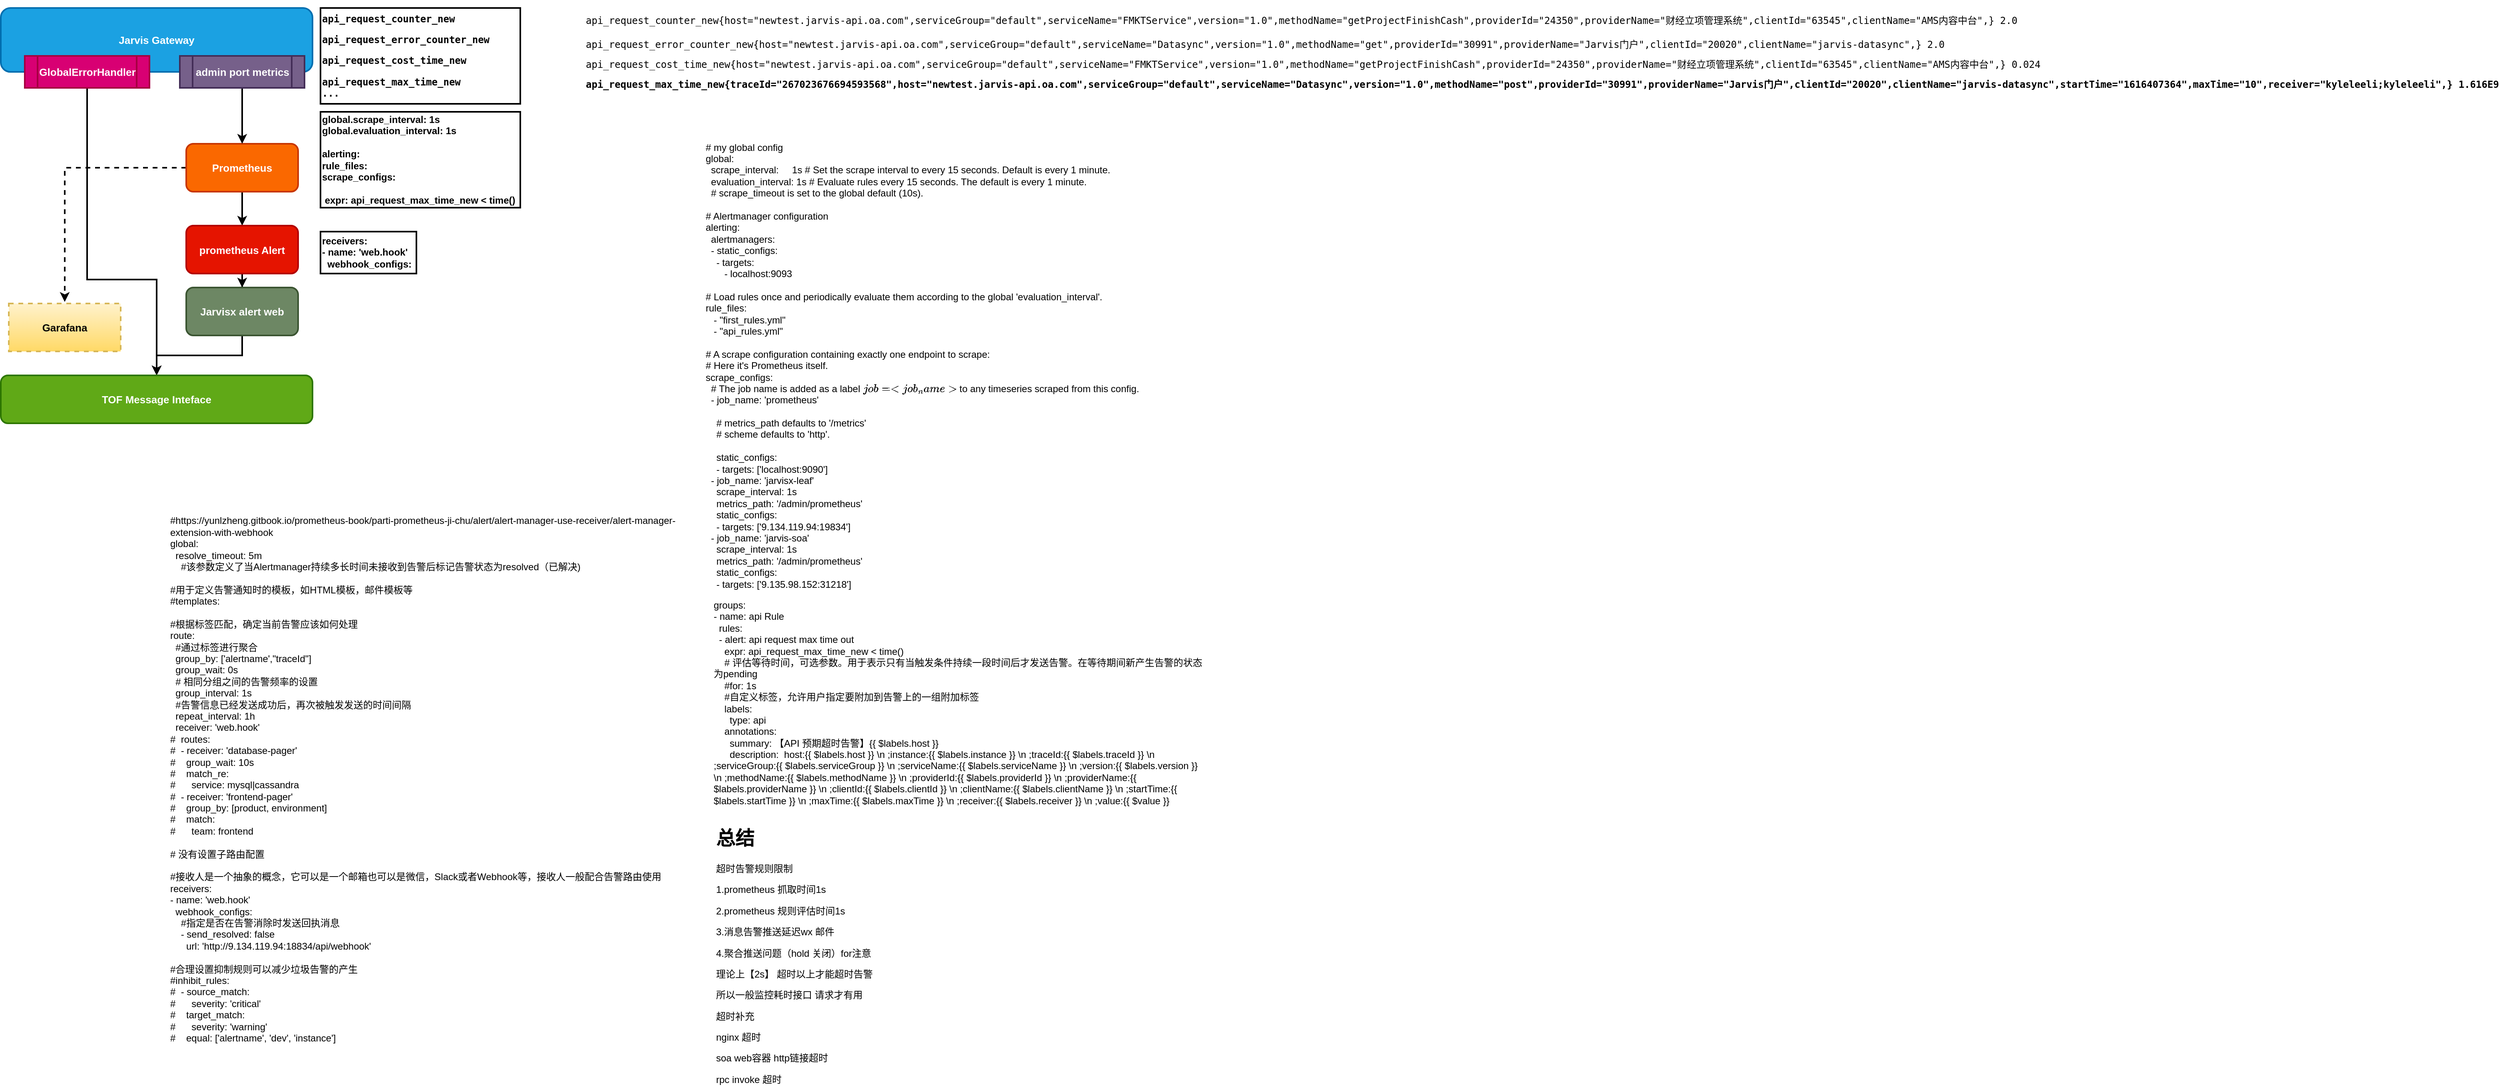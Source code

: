 <mxfile version="14.8.2" type="github">
  <diagram id="k6DoNazx9PnfbwAKResi" name="Page-1">
    <mxGraphModel dx="1773" dy="536" grid="1" gridSize="10" guides="1" tooltips="1" connect="1" arrows="1" fold="1" page="1" pageScale="1" pageWidth="827" pageHeight="1169" math="0" shadow="0">
      <root>
        <mxCell id="0" />
        <mxCell id="1" parent="0" />
        <mxCell id="E3SrIeCULbJYvBl_LrCa-14" value="" style="edgeStyle=orthogonalEdgeStyle;rounded=0;orthogonalLoop=1;jettySize=auto;html=1;strokeWidth=2;fontSize=13;fontStyle=1;fontColor=#FFFFFF;" parent="1" source="E3SrIeCULbJYvBl_LrCa-1" target="E3SrIeCULbJYvBl_LrCa-4" edge="1">
          <mxGeometry relative="1" as="geometry" />
        </mxCell>
        <mxCell id="98qViADTD_7mxUK2dtcS-3" value="" style="edgeStyle=orthogonalEdgeStyle;rounded=0;orthogonalLoop=1;jettySize=auto;html=1;jumpStyle=none;jumpSize=26;shadow=0;sketch=0;strokeWidth=2;fontSize=13;fontStyle=1;fontColor=#FFFFFF;dashed=1;" edge="1" parent="1" source="E3SrIeCULbJYvBl_LrCa-1" target="98qViADTD_7mxUK2dtcS-14">
          <mxGeometry relative="1" as="geometry">
            <mxPoint x="-30" y="210" as="targetPoint" />
          </mxGeometry>
        </mxCell>
        <mxCell id="E3SrIeCULbJYvBl_LrCa-1" value="Prometheus" style="rounded=1;whiteSpace=wrap;html=1;fillColor=#fa6800;strokeColor=#C73500;strokeWidth=2;fontSize=13;fontStyle=1;fontColor=#FFFFFF;" parent="1" vertex="1">
          <mxGeometry x="2" y="180" width="140" height="60" as="geometry" />
        </mxCell>
        <mxCell id="E3SrIeCULbJYvBl_LrCa-2" value="Jarvis Gateway" style="rounded=1;whiteSpace=wrap;html=1;fillColor=#1ba1e2;strokeColor=#006EAF;strokeWidth=2;fontSize=13;fontStyle=1;fontColor=#FFFFFF;" parent="1" vertex="1">
          <mxGeometry x="-230" y="10" width="390" height="80" as="geometry" />
        </mxCell>
        <mxCell id="E3SrIeCULbJYvBl_LrCa-13" value="" style="edgeStyle=orthogonalEdgeStyle;rounded=0;orthogonalLoop=1;jettySize=auto;html=1;strokeWidth=2;fontSize=13;fontStyle=1;fontColor=#FFFFFF;" parent="1" source="E3SrIeCULbJYvBl_LrCa-3" target="E3SrIeCULbJYvBl_LrCa-1" edge="1">
          <mxGeometry relative="1" as="geometry" />
        </mxCell>
        <mxCell id="E3SrIeCULbJYvBl_LrCa-3" value="admin port metrics" style="shape=process;whiteSpace=wrap;html=1;backgroundOutline=1;fillColor=#76608a;strokeColor=#432D57;strokeWidth=2;fontSize=13;fontStyle=1;fontColor=#ffffff;" parent="1" vertex="1">
          <mxGeometry x="-6" y="70" width="156" height="40" as="geometry" />
        </mxCell>
        <mxCell id="98qViADTD_7mxUK2dtcS-9" value="" style="edgeStyle=orthogonalEdgeStyle;rounded=0;orthogonalLoop=1;jettySize=auto;html=1;strokeWidth=2;fontSize=13;fontStyle=1;fontColor=#FFFFFF;" edge="1" parent="1" source="E3SrIeCULbJYvBl_LrCa-4" target="E3SrIeCULbJYvBl_LrCa-5">
          <mxGeometry relative="1" as="geometry" />
        </mxCell>
        <mxCell id="E3SrIeCULbJYvBl_LrCa-4" value="prometheus Alert" style="rounded=1;whiteSpace=wrap;html=1;fillColor=#e51400;strokeColor=#B20000;strokeWidth=2;fontSize=13;fontStyle=1;fontColor=#FFFFFF;" parent="1" vertex="1">
          <mxGeometry x="2" y="282.5" width="140" height="60" as="geometry" />
        </mxCell>
        <mxCell id="98qViADTD_7mxUK2dtcS-13" value="" style="edgeStyle=orthogonalEdgeStyle;rounded=0;orthogonalLoop=1;jettySize=auto;html=1;strokeWidth=2;fontSize=13;fontStyle=1;fontColor=#FFFFFF;" edge="1" parent="1" source="E3SrIeCULbJYvBl_LrCa-5" target="98qViADTD_7mxUK2dtcS-7">
          <mxGeometry relative="1" as="geometry" />
        </mxCell>
        <mxCell id="E3SrIeCULbJYvBl_LrCa-5" value="Jarvisx alert web" style="rounded=1;whiteSpace=wrap;html=1;fillColor=#6d8764;strokeColor=#3A5431;strokeWidth=2;fontSize=13;fontStyle=1;fontColor=#FFFFFF;" parent="1" vertex="1">
          <mxGeometry x="2" y="360" width="140" height="60" as="geometry" />
        </mxCell>
        <mxCell id="E3SrIeCULbJYvBl_LrCa-9" value="&lt;pre style=&quot;color: rgb(0, 0, 0); font-style: normal; font-weight: 400; letter-spacing: normal; text-indent: 0px; text-transform: none; word-spacing: 0px; overflow-wrap: break-word;&quot;&gt;api_request_counter_new{host=&quot;newtest.jarvis-api.oa.com&quot;,serviceGroup=&quot;default&quot;,serviceName=&quot;FMKTService&quot;,version=&quot;1.0&quot;,methodName=&quot;getProjectFinishCash&quot;,providerId=&quot;24350&quot;,providerName=&quot;财经立项管理系统&quot;,clientId=&quot;63545&quot;,clientName=&quot;AMS内容中台&quot;,} 2.0&lt;/pre&gt;" style="text;whiteSpace=wrap;html=1;" parent="1" vertex="1">
          <mxGeometry x="500" width="1540" height="50" as="geometry" />
        </mxCell>
        <mxCell id="E3SrIeCULbJYvBl_LrCa-10" value="&lt;pre style=&quot;color: rgb(0, 0, 0); font-style: normal; font-weight: 400; letter-spacing: normal; text-indent: 0px; text-transform: none; word-spacing: 0px; overflow-wrap: break-word;&quot;&gt;api_request_error_counter_new{host=&quot;newtest.jarvis-api.oa.com&quot;,serviceGroup=&quot;default&quot;,serviceName=&quot;Datasync&quot;,version=&quot;1.0&quot;,methodName=&quot;get&quot;,providerId=&quot;30991&quot;,providerName=&quot;Jarvis门户&quot;,clientId=&quot;20020&quot;,clientName=&quot;jarvis-datasync&quot;,} 2.0&lt;/pre&gt;" style="text;whiteSpace=wrap;html=1;" parent="1" vertex="1">
          <mxGeometry x="500" y="30" width="1530" height="50" as="geometry" />
        </mxCell>
        <mxCell id="E3SrIeCULbJYvBl_LrCa-11" value="&lt;pre style=&quot;color: rgb(0 , 0 , 0) ; font-style: normal ; font-weight: 400 ; letter-spacing: normal ; text-indent: 0px ; text-transform: none ; word-spacing: 0px ; overflow-wrap: break-word&quot;&gt;api_request_cost_time_new{host=&quot;newtest.jarvis-api.oa.com&quot;,serviceGroup=&quot;default&quot;,serviceName=&quot;FMKTService&quot;,version=&quot;1.0&quot;,methodName=&quot;getProjectFinishCash&quot;,providerId=&quot;24350&quot;,providerName=&quot;财经立项管理系统&quot;,clientId=&quot;63545&quot;,clientName=&quot;AMS内容中台&quot;,} 0.024&lt;/pre&gt;" style="text;whiteSpace=wrap;html=1;" parent="1" vertex="1">
          <mxGeometry x="500" y="55" width="1750" height="70" as="geometry" />
        </mxCell>
        <mxCell id="E3SrIeCULbJYvBl_LrCa-12" value="&lt;pre style=&quot;color: rgb(0 , 0 , 0) ; font-style: normal ; letter-spacing: normal ; text-indent: 0px ; text-transform: none ; word-spacing: 0px ; overflow-wrap: break-word&quot;&gt;&lt;b&gt;api_request_max_time_new{traceId=&quot;267023676694593568&quot;,host=&quot;newtest.jarvis-api.oa.com&quot;,serviceGroup=&quot;default&quot;,serviceName=&quot;Datasync&quot;,version=&quot;1.0&quot;,methodName=&quot;post&quot;,providerId=&quot;30991&quot;,providerName=&quot;Jarvis门户&quot;,clientId=&quot;20020&quot;,clientName=&quot;jarvis-datasync&quot;,startTime=&quot;1616407364&quot;,maxTime=&quot;10&quot;,receiver=&quot;kyleleeli;kyleleeli&quot;,} 1.616E9&lt;/b&gt;&lt;/pre&gt;" style="text;whiteSpace=wrap;html=1;" parent="1" vertex="1">
          <mxGeometry x="500" y="80" width="2390" height="50" as="geometry" />
        </mxCell>
        <mxCell id="E3SrIeCULbJYvBl_LrCa-16" value="&lt;div&gt;#https://yunlzheng.gitbook.io/prometheus-book/parti-prometheus-ji-chu/alert/alert-manager-use-receiver/alert-manager-extension-with-webhook&lt;/div&gt;&lt;div&gt;global:&lt;/div&gt;&lt;div&gt;&amp;nbsp; resolve_timeout: 5m&lt;/div&gt;&lt;div&gt;&amp;nbsp; &amp;nbsp; #该参数定义了当Alertmanager持续多长时间未接收到告警后标记告警状态为resolved（已解决)&lt;/div&gt;&lt;div&gt;&lt;br&gt;&lt;/div&gt;&lt;div&gt;#用于定义告警通知时的模板，如HTML模板，邮件模板等&lt;/div&gt;&lt;div&gt;#templates:&lt;/div&gt;&lt;div&gt;&lt;br&gt;&lt;/div&gt;&lt;div&gt;#根据标签匹配，确定当前告警应该如何处理&lt;/div&gt;&lt;div&gt;route:&lt;/div&gt;&lt;div&gt;&amp;nbsp; #通过标签进行聚合&lt;/div&gt;&lt;div&gt;&amp;nbsp; group_by: [&#39;alertname&#39;,&quot;traceId&quot;]&lt;/div&gt;&lt;div&gt;&amp;nbsp; group_wait: 0s&lt;/div&gt;&lt;div&gt;&amp;nbsp; # 相同分组之间的告警频率的设置&lt;/div&gt;&lt;div&gt;&amp;nbsp; group_interval: 1s&lt;/div&gt;&lt;div&gt;&amp;nbsp; #告警信息已经发送成功后，再次被触发发送的时间间隔&lt;/div&gt;&lt;div&gt;&amp;nbsp; repeat_interval: 1h&lt;/div&gt;&lt;div&gt;&amp;nbsp; receiver: &#39;web.hook&#39;&lt;/div&gt;&lt;div&gt;#&amp;nbsp; routes:&lt;/div&gt;&lt;div&gt;#&amp;nbsp; - receiver: &#39;database-pager&#39;&lt;/div&gt;&lt;div&gt;#&amp;nbsp; &amp;nbsp; group_wait: 10s&lt;/div&gt;&lt;div&gt;#&amp;nbsp; &amp;nbsp; match_re:&lt;/div&gt;&lt;div&gt;#&amp;nbsp; &amp;nbsp; &amp;nbsp; service: mysql|cassandra&lt;/div&gt;&lt;div&gt;#&amp;nbsp; - receiver: &#39;frontend-pager&#39;&lt;/div&gt;&lt;div&gt;#&amp;nbsp; &amp;nbsp; group_by: [product, environment]&lt;/div&gt;&lt;div&gt;#&amp;nbsp; &amp;nbsp; match:&lt;/div&gt;&lt;div&gt;#&amp;nbsp; &amp;nbsp; &amp;nbsp; team: frontend&lt;/div&gt;&lt;div&gt;&lt;br&gt;&lt;/div&gt;&lt;div&gt;# 没有设置子路由配置&lt;/div&gt;&lt;div&gt;&lt;br&gt;&lt;/div&gt;&lt;div&gt;#接收人是一个抽象的概念，它可以是一个邮箱也可以是微信，Slack或者Webhook等，接收人一般配合告警路由使用&lt;/div&gt;&lt;div&gt;receivers:&lt;/div&gt;&lt;div&gt;- name: &#39;web.hook&#39;&lt;/div&gt;&lt;div&gt;&amp;nbsp; webhook_configs:&lt;/div&gt;&lt;div&gt;&amp;nbsp; &amp;nbsp; #指定是否在告警消除时发送回执消息&lt;/div&gt;&lt;div&gt;&amp;nbsp; &amp;nbsp; - send_resolved: false&lt;/div&gt;&lt;div&gt;&amp;nbsp; &amp;nbsp; &amp;nbsp; url: &#39;http://9.134.119.94:18834/api/webhook&#39;&lt;/div&gt;&lt;div&gt;&amp;nbsp;&amp;nbsp;&lt;/div&gt;&lt;div&gt;#合理设置抑制规则可以减少垃圾告警的产生&lt;/div&gt;&lt;div&gt;#inhibit_rules:&lt;/div&gt;&lt;div&gt;#&amp;nbsp; - source_match:&lt;/div&gt;&lt;div&gt;#&amp;nbsp; &amp;nbsp; &amp;nbsp; severity: &#39;critical&#39;&lt;/div&gt;&lt;div&gt;#&amp;nbsp; &amp;nbsp; target_match:&lt;/div&gt;&lt;div&gt;#&amp;nbsp; &amp;nbsp; &amp;nbsp; severity: &#39;warning&#39;&lt;/div&gt;&lt;div&gt;#&amp;nbsp; &amp;nbsp; equal: [&#39;alertname&#39;, &#39;dev&#39;, &#39;instance&#39;]&lt;/div&gt;&lt;div&gt;&lt;br&gt;&lt;/div&gt;" style="text;html=1;strokeColor=none;fillColor=none;align=left;verticalAlign=middle;whiteSpace=wrap;rounded=0;" parent="1" vertex="1">
          <mxGeometry x="-20" y="660" width="680" height="645" as="geometry" />
        </mxCell>
        <mxCell id="E3SrIeCULbJYvBl_LrCa-17" value="&lt;div&gt;# my global config&lt;/div&gt;&lt;div&gt;global:&lt;/div&gt;&lt;div&gt;&amp;nbsp; scrape_interval:&amp;nbsp; &amp;nbsp; &amp;nbsp;1s # Set the scrape interval to every 15 seconds. Default is every 1 minute.&lt;/div&gt;&lt;div&gt;&amp;nbsp; evaluation_interval: 1s # Evaluate rules every 15 seconds. The default is every 1 minute.&lt;/div&gt;&lt;div&gt;&amp;nbsp; # scrape_timeout is set to the global default (10s).&lt;/div&gt;&lt;div&gt;&lt;br&gt;&lt;/div&gt;&lt;div&gt;# Alertmanager configuration&lt;/div&gt;&lt;div&gt;alerting:&lt;/div&gt;&lt;div&gt;&amp;nbsp; alertmanagers:&lt;/div&gt;&lt;div&gt;&amp;nbsp; - static_configs:&lt;/div&gt;&lt;div&gt;&amp;nbsp; &amp;nbsp; - targets:&lt;/div&gt;&lt;div&gt;&amp;nbsp; &amp;nbsp; &amp;nbsp; &amp;nbsp;- localhost:9093&lt;/div&gt;&lt;div&gt;&lt;br&gt;&lt;/div&gt;&lt;div&gt;# Load rules once and periodically evaluate them according to the global &#39;evaluation_interval&#39;.&lt;/div&gt;&lt;div&gt;rule_files:&lt;/div&gt;&lt;div&gt;&amp;nbsp; &amp;nbsp;- &quot;first_rules.yml&quot;&lt;/div&gt;&lt;div&gt;&amp;nbsp; &amp;nbsp;- &quot;api_rules.yml&quot;&lt;/div&gt;&lt;div&gt;&lt;br&gt;&lt;/div&gt;&lt;div&gt;# A scrape configuration containing exactly one endpoint to scrape:&lt;/div&gt;&lt;div&gt;# Here it&#39;s Prometheus itself.&lt;/div&gt;&lt;div&gt;scrape_configs:&lt;/div&gt;&lt;div&gt;&amp;nbsp; # The job name is added as a label `job=&amp;lt;job_name&amp;gt;` to any timeseries scraped from this config.&lt;/div&gt;&lt;div&gt;&amp;nbsp; - job_name: &#39;prometheus&#39;&lt;/div&gt;&lt;div&gt;&lt;br&gt;&lt;/div&gt;&lt;div&gt;&amp;nbsp; &amp;nbsp; # metrics_path defaults to &#39;/metrics&#39;&lt;/div&gt;&lt;div&gt;&amp;nbsp; &amp;nbsp; # scheme defaults to &#39;http&#39;.&lt;/div&gt;&lt;div&gt;&lt;br&gt;&lt;/div&gt;&lt;div&gt;&amp;nbsp; &amp;nbsp; static_configs:&lt;/div&gt;&lt;div&gt;&amp;nbsp; &amp;nbsp; - targets: [&#39;localhost:9090&#39;]&lt;/div&gt;&lt;div&gt;&amp;nbsp; - job_name: &#39;jarvisx-leaf&#39;&lt;/div&gt;&lt;div&gt;&amp;nbsp; &amp;nbsp; scrape_interval: 1s&lt;/div&gt;&lt;div&gt;&amp;nbsp; &amp;nbsp; metrics_path: &#39;/admin/prometheus&#39;&lt;/div&gt;&lt;div&gt;&amp;nbsp; &amp;nbsp; static_configs:&lt;/div&gt;&lt;div&gt;&amp;nbsp; &amp;nbsp; - targets: [&#39;9.134.119.94:19834&#39;]&lt;/div&gt;&lt;div&gt;&amp;nbsp; - job_name: &#39;jarvis-soa&#39;&lt;/div&gt;&lt;div&gt;&amp;nbsp; &amp;nbsp; scrape_interval: 1s&lt;/div&gt;&lt;div&gt;&amp;nbsp; &amp;nbsp; metrics_path: &#39;/admin/prometheus&#39;&lt;/div&gt;&lt;div&gt;&amp;nbsp; &amp;nbsp; static_configs:&lt;/div&gt;&lt;div&gt;&amp;nbsp; &amp;nbsp; - targets: [&#39;9.135.98.152:31218&#39;]&lt;/div&gt;&lt;div&gt;&lt;br&gt;&lt;/div&gt;" style="text;html=1;strokeColor=none;fillColor=none;align=left;verticalAlign=middle;whiteSpace=wrap;rounded=0;" parent="1" vertex="1">
          <mxGeometry x="650" y="170" width="990" height="590" as="geometry" />
        </mxCell>
        <mxCell id="E3SrIeCULbJYvBl_LrCa-18" value="&lt;div&gt;groups:&lt;/div&gt;&lt;div&gt;- name: api Rule&lt;/div&gt;&lt;div&gt;&amp;nbsp; rules:&lt;/div&gt;&lt;div&gt;&amp;nbsp; - alert: api request max time out&amp;nbsp;&lt;/div&gt;&lt;div&gt;&amp;nbsp; &amp;nbsp; expr: api_request_max_time_new &amp;lt; time()&lt;/div&gt;&lt;div&gt;&amp;nbsp; &amp;nbsp; # 评估等待时间，可选参数。用于表示只有当触发条件持续一段时间后才发送告警。在等待期间新产生告警的状态为pending&lt;/div&gt;&lt;div&gt;&amp;nbsp; &amp;nbsp; #for: 1s&amp;nbsp;&lt;/div&gt;&lt;div&gt;&amp;nbsp; &amp;nbsp; #自定义标签，允许用户指定要附加到告警上的一组附加标签&lt;/div&gt;&lt;div&gt;&amp;nbsp; &amp;nbsp; labels:&lt;/div&gt;&lt;div&gt;&amp;nbsp; &amp;nbsp; &amp;nbsp; type: api&lt;/div&gt;&lt;div&gt;&amp;nbsp; &amp;nbsp; annotations:&lt;/div&gt;&lt;div&gt;&amp;nbsp; &amp;nbsp; &amp;nbsp; summary: 【API 预期超时告警】{{ $labels.host }}&lt;/div&gt;&lt;div&gt;&amp;nbsp; &amp;nbsp; &amp;nbsp; description:&amp;nbsp; host:{{ $labels.host }} \n ;instance:{{ $labels.instance }} \n ;traceId:{{ $labels.traceId }} \n ;serviceGroup:{{ $labels.serviceGroup }} \n ;serviceName:{{ $labels.serviceName }} \n ;version:{{ $labels.version }} \n ;methodName:{{ $labels.methodName }} \n ;providerId:{{ $labels.providerId }} \n ;providerName:{{ $labels.providerName }} \n ;clientId:{{ $labels.clientId }} \n ;clientName:{{ $labels.clientName }} \n ;startTime:{{ $labels.startTime }} \n ;maxTime:{{ $labels.maxTime }} \n ;receiver:{{ $labels.receiver }} \n ;value:{{ $value }}&lt;/div&gt;" style="text;html=1;strokeColor=none;fillColor=none;align=left;verticalAlign=middle;whiteSpace=wrap;rounded=0;" parent="1" vertex="1">
          <mxGeometry x="660" y="750" width="620" height="260" as="geometry" />
        </mxCell>
        <mxCell id="E3SrIeCULbJYvBl_LrCa-19" value="&lt;span&gt;global.&lt;/span&gt;scrape_interval: 1s&lt;br&gt;global.evaluation_interval: 1s&lt;br&gt;&lt;br&gt;alerting:&lt;br&gt;rule_files:&lt;br&gt;scrape_configs:&lt;br&gt;&lt;br&gt;&amp;nbsp;expr: api_request_max_time_new &amp;lt; time()" style="rounded=0;whiteSpace=wrap;html=1;align=left;gradientColor=#FFFFFF;strokeWidth=2;fontStyle=1" parent="1" vertex="1">
          <mxGeometry x="170" y="140" width="250" height="120" as="geometry" />
        </mxCell>
        <mxCell id="E3SrIeCULbJYvBl_LrCa-24" value="&lt;h1&gt;总结&lt;/h1&gt;&lt;p&gt;超时告警规则限制&lt;/p&gt;&lt;p&gt;1.prometheus 抓取时间1s&lt;/p&gt;&lt;p&gt;2.prometheus 规则评估时间1s&lt;/p&gt;&lt;p&gt;3.消息告警推送延迟wx 邮件&lt;/p&gt;&lt;p&gt;4.聚合推送问题（hold 关闭）for注意&lt;/p&gt;&lt;p&gt;理论上【2s】 超时以上才能超时告警&lt;/p&gt;&lt;p&gt;所以一般监控耗时接口 请求才有用&lt;/p&gt;&lt;p&gt;超时补充&lt;/p&gt;&lt;p&gt;nginx 超时&lt;/p&gt;&lt;p&gt;soa web容器 http链接超时&lt;/p&gt;&lt;p&gt;rpc invoke 超时&lt;/p&gt;" style="text;html=1;strokeColor=none;spacing=5;spacingTop=-20;whiteSpace=wrap;overflow=hidden;rounded=0;labelBackgroundColor=none;align=left;fillColor=#ffffff;" parent="1" vertex="1">
          <mxGeometry x="660" y="1030" width="270" height="330" as="geometry" />
        </mxCell>
        <mxCell id="98qViADTD_7mxUK2dtcS-11" value="" style="edgeStyle=orthogonalEdgeStyle;rounded=0;orthogonalLoop=1;jettySize=auto;html=1;strokeWidth=2;fontSize=13;fontStyle=1;fontColor=#FFFFFF;" edge="1" parent="1" source="98qViADTD_7mxUK2dtcS-5" target="98qViADTD_7mxUK2dtcS-7">
          <mxGeometry relative="1" as="geometry">
            <Array as="points">
              <mxPoint x="-122" y="350" />
              <mxPoint x="-35" y="350" />
            </Array>
          </mxGeometry>
        </mxCell>
        <mxCell id="98qViADTD_7mxUK2dtcS-5" value="GlobalErrorHandler" style="shape=process;whiteSpace=wrap;html=1;backgroundOutline=1;fillColor=#d80073;strokeColor=#A50040;strokeWidth=2;fontSize=13;fontStyle=1;fontColor=#FFFFFF;" vertex="1" parent="1">
          <mxGeometry x="-200" y="70" width="156" height="40" as="geometry" />
        </mxCell>
        <mxCell id="E3SrIeCULbJYvBl_LrCa-20" value="&lt;div&gt;receivers:&lt;/div&gt;&lt;div&gt;- name: &#39;web.hook&#39;&lt;/div&gt;&lt;div&gt;&amp;nbsp; webhook_configs:&lt;/div&gt;" style="rounded=0;whiteSpace=wrap;html=1;align=left;strokeWidth=2;fontStyle=1" parent="1" vertex="1">
          <mxGeometry x="170" y="290" width="120" height="52.5" as="geometry" />
        </mxCell>
        <mxCell id="98qViADTD_7mxUK2dtcS-7" value="TOF Message Inteface" style="rounded=1;whiteSpace=wrap;html=1;fillColor=#60a917;strokeColor=#2D7600;strokeWidth=2;fontSize=13;fontStyle=1;fontColor=#FFFFFF;" vertex="1" parent="1">
          <mxGeometry x="-230" y="470" width="390" height="60" as="geometry" />
        </mxCell>
        <mxCell id="98qViADTD_7mxUK2dtcS-14" value="Garafana" style="rounded=0;whiteSpace=wrap;html=1;strokeColor=#d6b656;fillColor=#fff2cc;dashed=1;strokeWidth=2;fontSize=13;fontStyle=1;gradientColor=#ffd966;perimeterSpacing=2;shadow=0;sketch=0;glass=0;" vertex="1" parent="1">
          <mxGeometry x="-220" y="380" width="140" height="60" as="geometry" />
        </mxCell>
        <mxCell id="98qViADTD_7mxUK2dtcS-15" value="&lt;pre style=&quot;overflow-wrap: break-word&quot;&gt;api_request_counter_new&lt;/pre&gt;&lt;pre style=&quot;overflow-wrap: break-word&quot;&gt;&lt;pre style=&quot;overflow-wrap: break-word&quot;&gt;api_request_error_counter_new&lt;/pre&gt;&lt;pre style=&quot;overflow-wrap: break-word&quot;&gt;api_request_cost_time_new&lt;/pre&gt;&lt;pre style=&quot;overflow-wrap: break-word&quot;&gt;api_request_max_time_new&lt;br&gt;...&lt;/pre&gt;&lt;/pre&gt;" style="rounded=0;whiteSpace=wrap;html=1;align=left;gradientColor=#FFFFFF;strokeWidth=2;fontStyle=1" vertex="1" parent="1">
          <mxGeometry x="170" y="10" width="250" height="120" as="geometry" />
        </mxCell>
      </root>
    </mxGraphModel>
  </diagram>
</mxfile>
